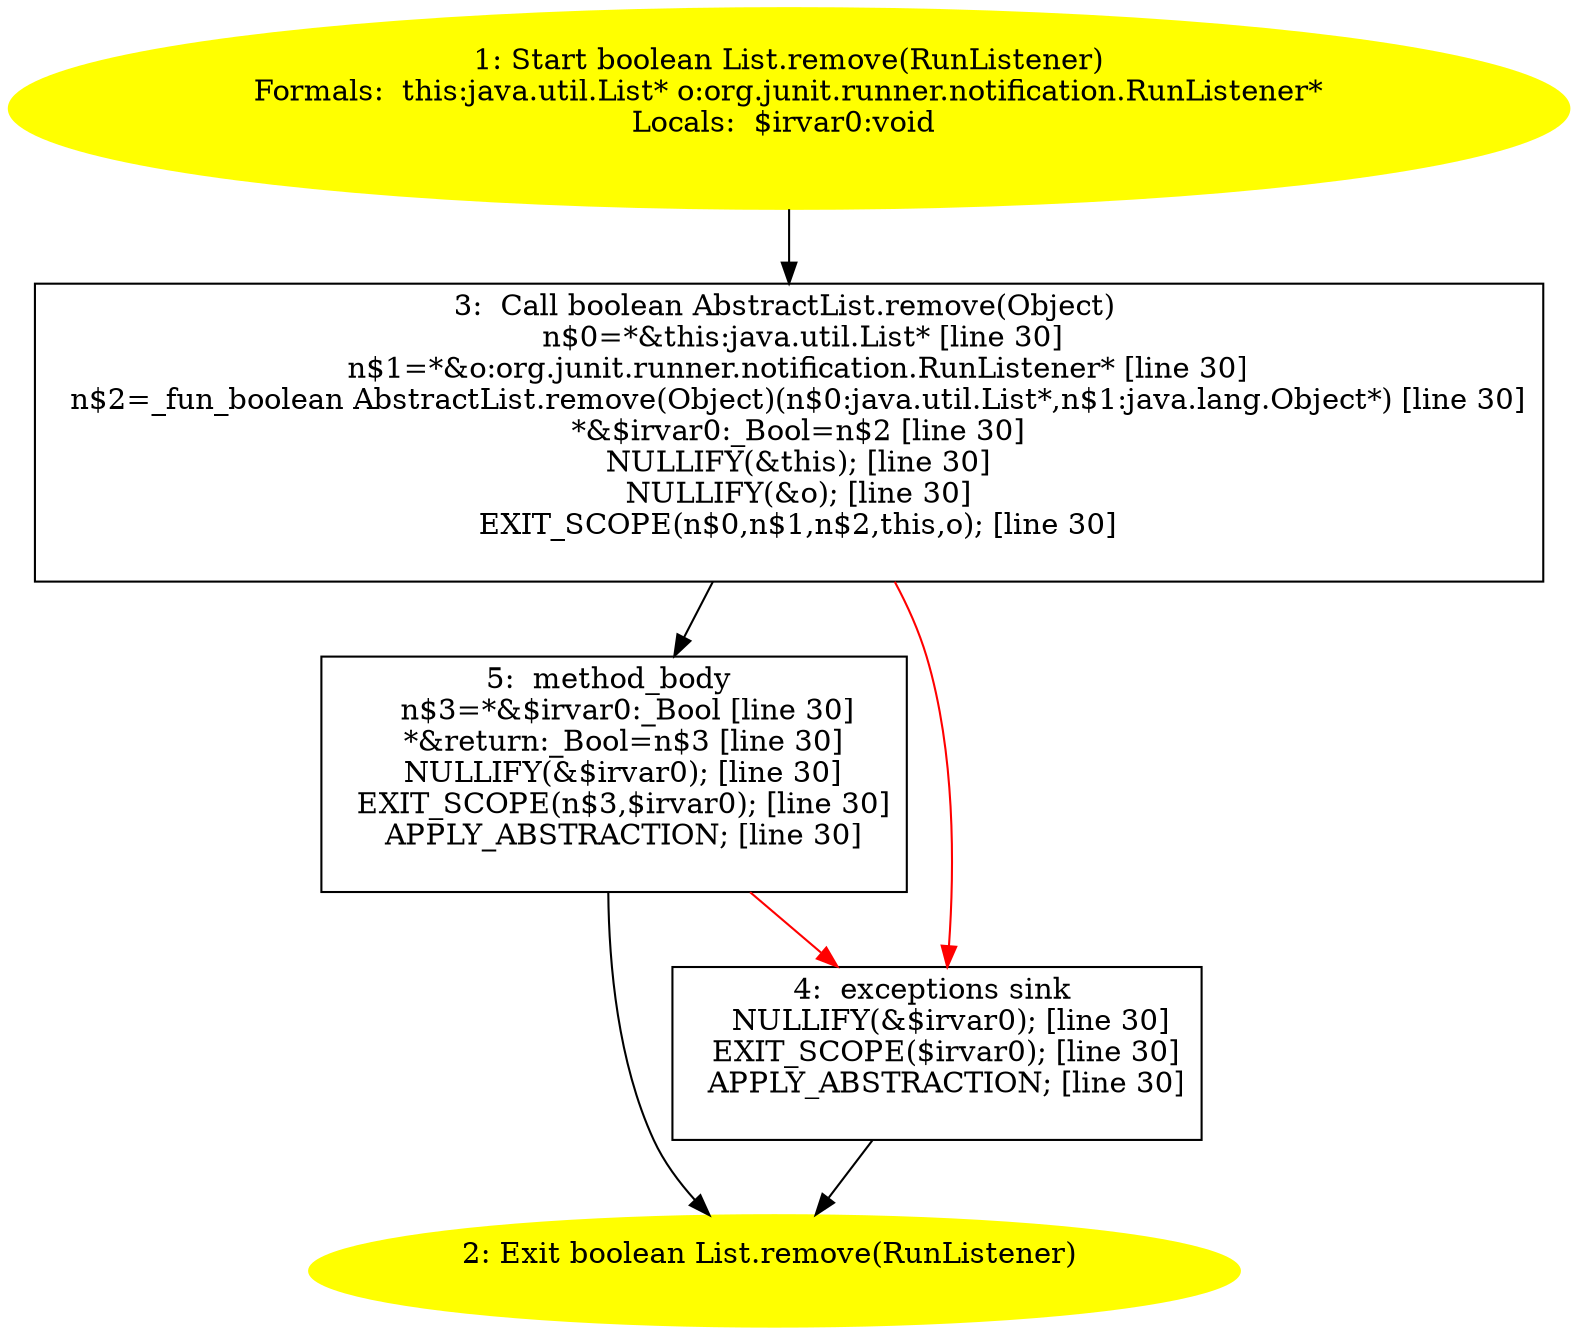 /* @generated */
digraph cfg {
"java.util.List.remove(org.junit.runner.notification.RunListener):boolean.913b24ecfecb88ca60e3fddb28ab42de_1" [label="1: Start boolean List.remove(RunListener)\nFormals:  this:java.util.List* o:org.junit.runner.notification.RunListener*\nLocals:  $irvar0:void \n  " color=yellow style=filled]
	

	 "java.util.List.remove(org.junit.runner.notification.RunListener):boolean.913b24ecfecb88ca60e3fddb28ab42de_1" -> "java.util.List.remove(org.junit.runner.notification.RunListener):boolean.913b24ecfecb88ca60e3fddb28ab42de_3" ;
"java.util.List.remove(org.junit.runner.notification.RunListener):boolean.913b24ecfecb88ca60e3fddb28ab42de_2" [label="2: Exit boolean List.remove(RunListener) \n  " color=yellow style=filled]
	

"java.util.List.remove(org.junit.runner.notification.RunListener):boolean.913b24ecfecb88ca60e3fddb28ab42de_3" [label="3:  Call boolean AbstractList.remove(Object) \n   n$0=*&this:java.util.List* [line 30]\n  n$1=*&o:org.junit.runner.notification.RunListener* [line 30]\n  n$2=_fun_boolean AbstractList.remove(Object)(n$0:java.util.List*,n$1:java.lang.Object*) [line 30]\n  *&$irvar0:_Bool=n$2 [line 30]\n  NULLIFY(&this); [line 30]\n  NULLIFY(&o); [line 30]\n  EXIT_SCOPE(n$0,n$1,n$2,this,o); [line 30]\n " shape="box"]
	

	 "java.util.List.remove(org.junit.runner.notification.RunListener):boolean.913b24ecfecb88ca60e3fddb28ab42de_3" -> "java.util.List.remove(org.junit.runner.notification.RunListener):boolean.913b24ecfecb88ca60e3fddb28ab42de_5" ;
	 "java.util.List.remove(org.junit.runner.notification.RunListener):boolean.913b24ecfecb88ca60e3fddb28ab42de_3" -> "java.util.List.remove(org.junit.runner.notification.RunListener):boolean.913b24ecfecb88ca60e3fddb28ab42de_4" [color="red" ];
"java.util.List.remove(org.junit.runner.notification.RunListener):boolean.913b24ecfecb88ca60e3fddb28ab42de_4" [label="4:  exceptions sink \n   NULLIFY(&$irvar0); [line 30]\n  EXIT_SCOPE($irvar0); [line 30]\n  APPLY_ABSTRACTION; [line 30]\n " shape="box"]
	

	 "java.util.List.remove(org.junit.runner.notification.RunListener):boolean.913b24ecfecb88ca60e3fddb28ab42de_4" -> "java.util.List.remove(org.junit.runner.notification.RunListener):boolean.913b24ecfecb88ca60e3fddb28ab42de_2" ;
"java.util.List.remove(org.junit.runner.notification.RunListener):boolean.913b24ecfecb88ca60e3fddb28ab42de_5" [label="5:  method_body \n   n$3=*&$irvar0:_Bool [line 30]\n  *&return:_Bool=n$3 [line 30]\n  NULLIFY(&$irvar0); [line 30]\n  EXIT_SCOPE(n$3,$irvar0); [line 30]\n  APPLY_ABSTRACTION; [line 30]\n " shape="box"]
	

	 "java.util.List.remove(org.junit.runner.notification.RunListener):boolean.913b24ecfecb88ca60e3fddb28ab42de_5" -> "java.util.List.remove(org.junit.runner.notification.RunListener):boolean.913b24ecfecb88ca60e3fddb28ab42de_2" ;
	 "java.util.List.remove(org.junit.runner.notification.RunListener):boolean.913b24ecfecb88ca60e3fddb28ab42de_5" -> "java.util.List.remove(org.junit.runner.notification.RunListener):boolean.913b24ecfecb88ca60e3fddb28ab42de_4" [color="red" ];
}
